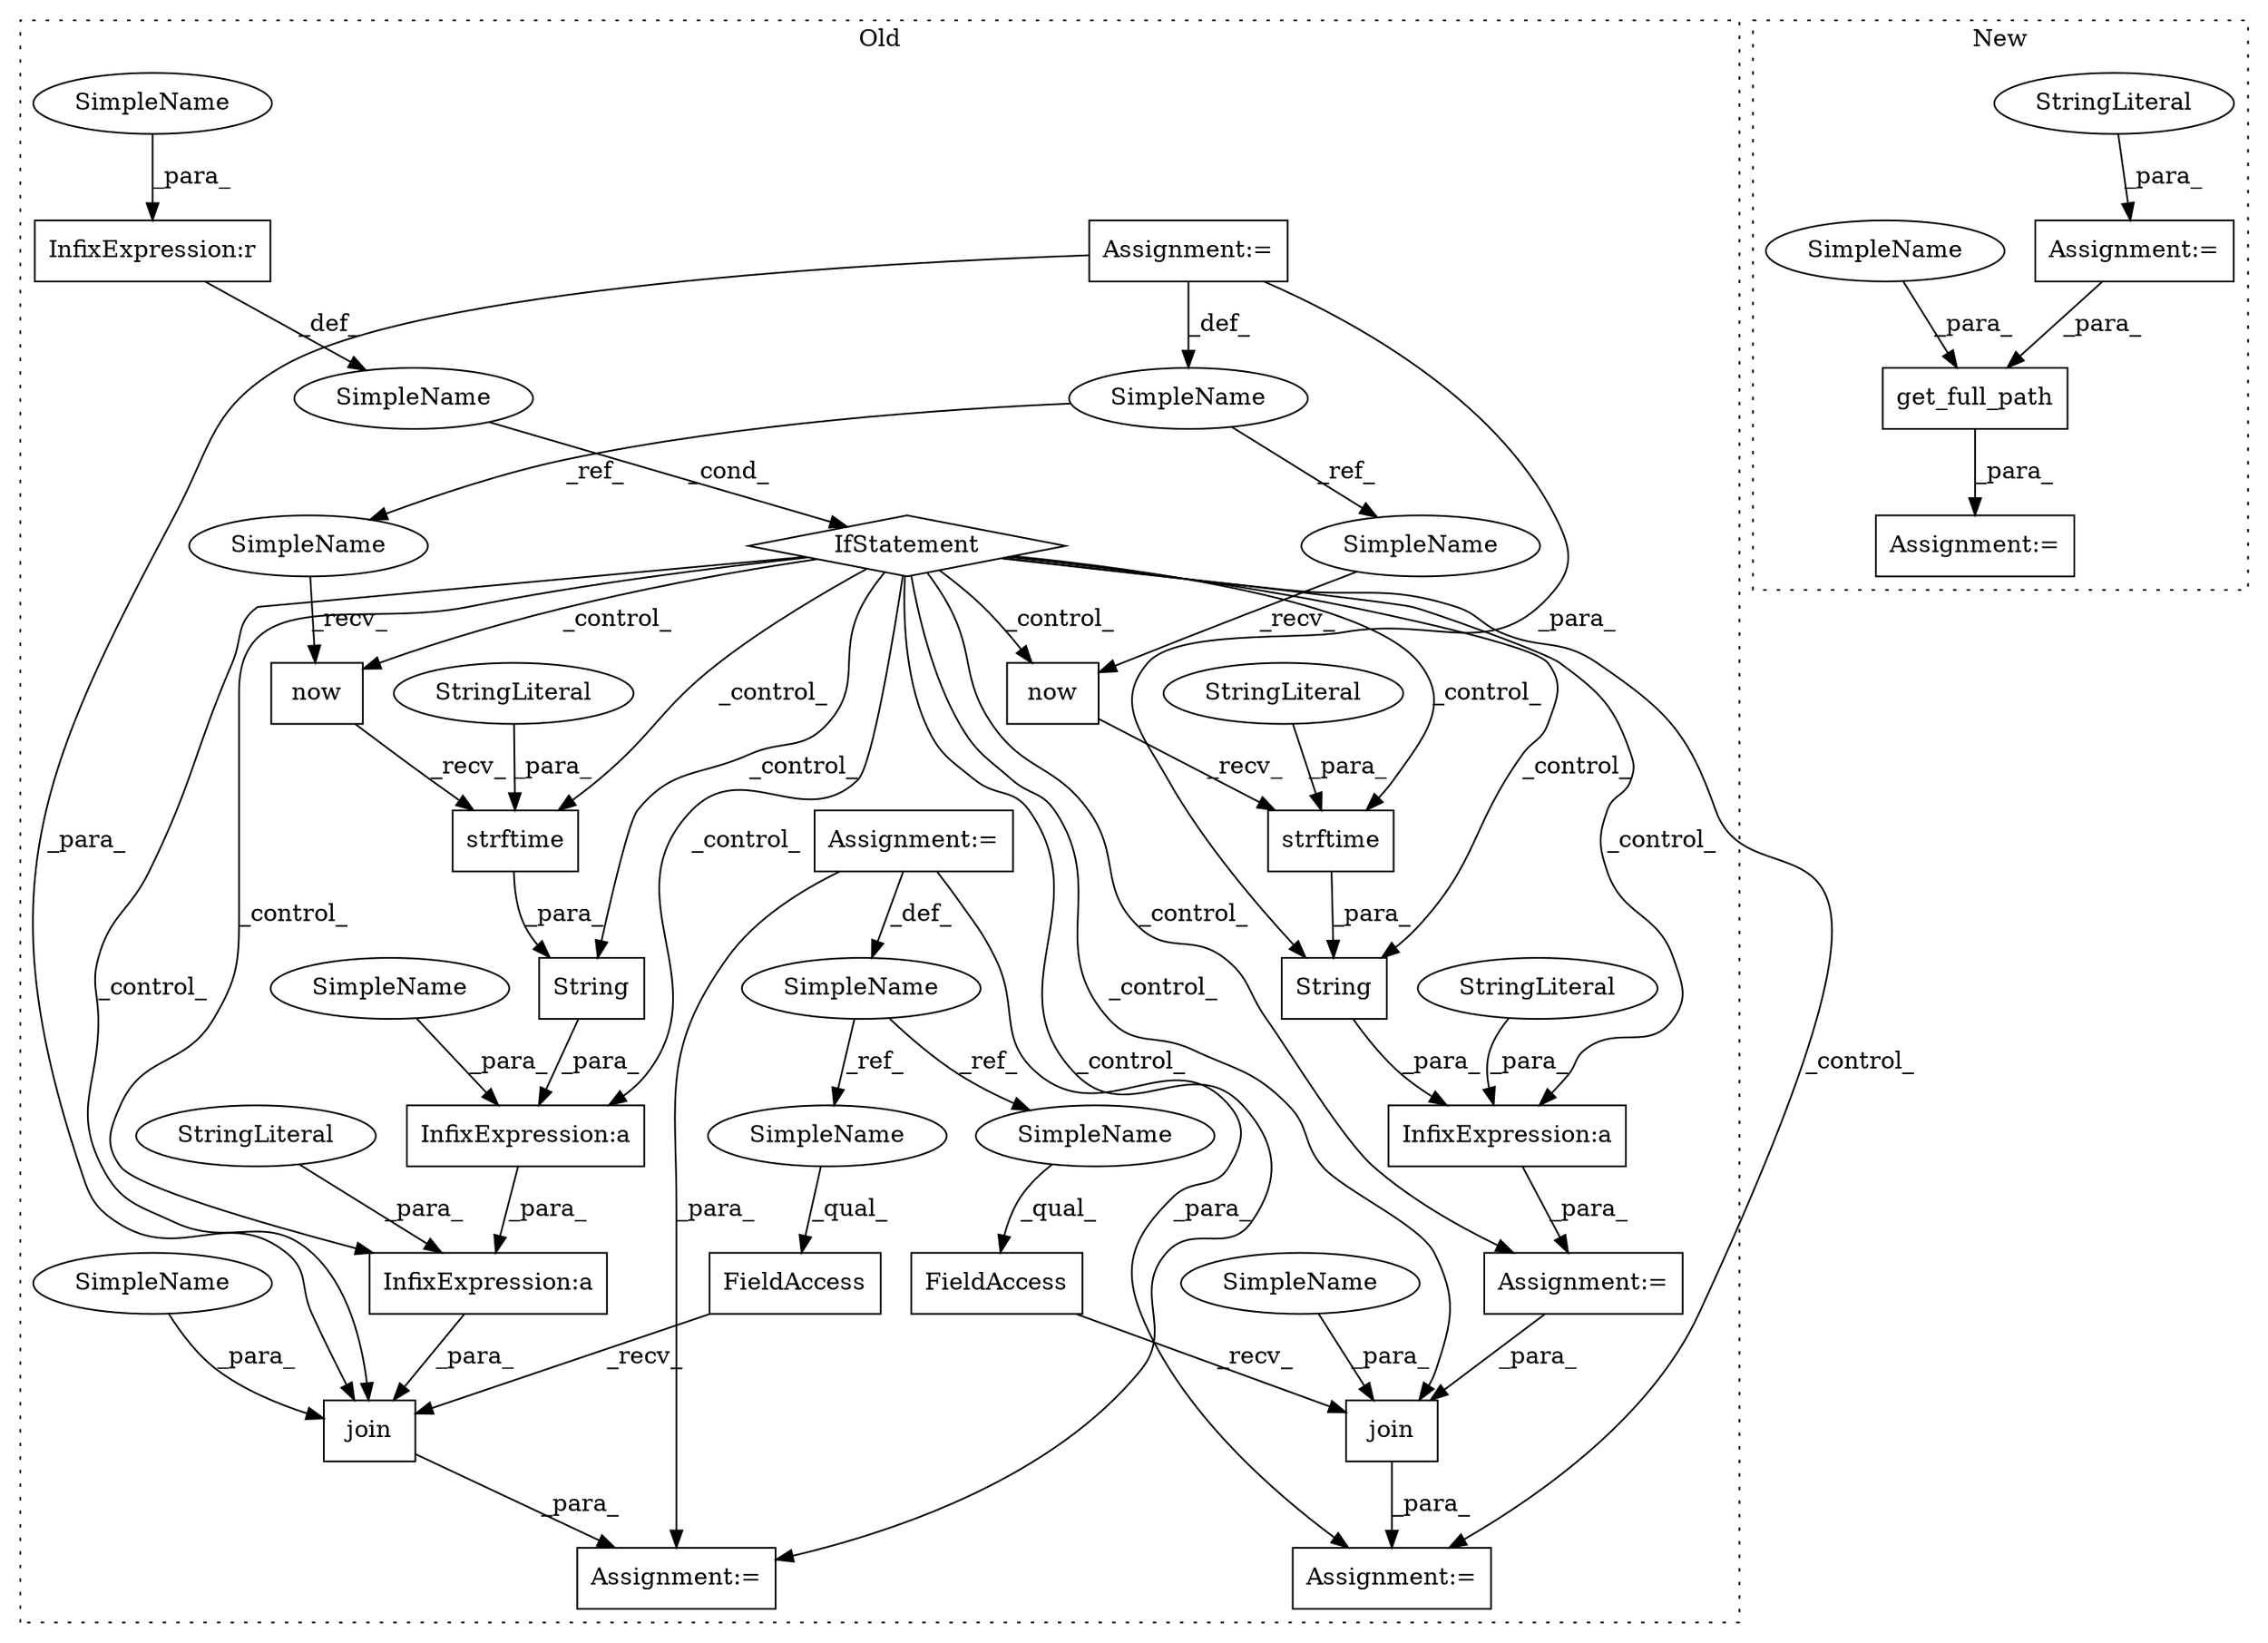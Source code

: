 digraph G {
subgraph cluster0 {
1 [label="String" a="32" s="645,696" l="7,1" shape="box"];
3 [label="InfixExpression:a" a="27" s="642" l="3" shape="box"];
4 [label="InfixExpression:a" a="27" s="698" l="3" shape="box"];
5 [label="InfixExpression:r" a="27" s="430" l="4" shape="box"];
6 [label="InfixExpression:a" a="27" s="511" l="3" shape="box"];
7 [label="strftime" a="32" s="667,695" l="9,1" shape="box"];
8 [label="now" a="32" s="661" l="5" shape="box"];
9 [label="strftime" a="32" s="481,509" l="9,1" shape="box"];
10 [label="SimpleName" a="42" s="177" l="8" shape="ellipse"];
11 [label="now" a="32" s="475" l="5" shape="box"];
12 [label="IfStatement" a="25" s="417,438" l="4,2" shape="diamond"];
13 [label="SimpleName" a="42" s="" l="" shape="ellipse"];
14 [label="join" a="32" s="616,710" l="5,1" shape="box"];
15 [label="join" a="32" s="550,575" l="5,1" shape="box"];
16 [label="FieldAccess" a="22" s="608" l="7" shape="box"];
17 [label="SimpleName" a="42" s="198" l="2" shape="ellipse"];
18 [label="FieldAccess" a="22" s="542" l="7" shape="box"];
19 [label="String" a="32" s="459,510" l="7,1" shape="box"];
20 [label="Assignment:=" a="7" s="457" l="1" shape="box"];
21 [label="Assignment:=" a="7" s="607" l="1" shape="box"];
22 [label="Assignment:=" a="7" s="198" l="2" shape="box"];
23 [label="Assignment:=" a="7" s="541" l="1" shape="box"];
25 [label="StringLiteral" a="45" s="490" l="19" shape="ellipse"];
26 [label="StringLiteral" a="45" s="514" l="9" shape="ellipse"];
28 [label="StringLiteral" a="45" s="701" l="9" shape="ellipse"];
30 [label="Assignment:=" a="7" s="177" l="8" shape="box"];
31 [label="StringLiteral" a="45" s="676" l="19" shape="ellipse"];
32 [label="SimpleName" a="42" s="633" l="9" shape="ellipse"];
33 [label="SimpleName" a="42" s="421" l="9" shape="ellipse"];
34 [label="SimpleName" a="42" s="555" l="10" shape="ellipse"];
35 [label="SimpleName" a="42" s="621" l="10" shape="ellipse"];
36 [label="SimpleName" a="42" s="652" l="8" shape="ellipse"];
37 [label="SimpleName" a="42" s="466" l="8" shape="ellipse"];
38 [label="SimpleName" a="42" s="542" l="2" shape="ellipse"];
39 [label="SimpleName" a="42" s="608" l="2" shape="ellipse"];
label = "Old";
style="dotted";
}
subgraph cluster1 {
2 [label="get_full_path" a="32" s="269,310" l="14,1" shape="box"];
24 [label="Assignment:=" a="7" s="243" l="1" shape="box"];
27 [label="StringLiteral" a="45" s="244" l="9" shape="ellipse"];
29 [label="Assignment:=" a="7" s="268" l="1" shape="box"];
40 [label="SimpleName" a="42" s="283" l="10" shape="ellipse"];
label = "New";
style="dotted";
}
1 -> 3 [label="_para_"];
2 -> 29 [label="_para_"];
3 -> 4 [label="_para_"];
4 -> 14 [label="_para_"];
5 -> 13 [label="_def_"];
6 -> 20 [label="_para_"];
7 -> 1 [label="_para_"];
8 -> 7 [label="_recv_"];
9 -> 19 [label="_para_"];
10 -> 37 [label="_ref_"];
10 -> 36 [label="_ref_"];
11 -> 9 [label="_recv_"];
12 -> 9 [label="_control_"];
12 -> 3 [label="_control_"];
12 -> 6 [label="_control_"];
12 -> 14 [label="_control_"];
12 -> 19 [label="_control_"];
12 -> 20 [label="_control_"];
12 -> 1 [label="_control_"];
12 -> 15 [label="_control_"];
12 -> 8 [label="_control_"];
12 -> 23 [label="_control_"];
12 -> 21 [label="_control_"];
12 -> 7 [label="_control_"];
12 -> 11 [label="_control_"];
12 -> 4 [label="_control_"];
13 -> 12 [label="_cond_"];
14 -> 21 [label="_para_"];
15 -> 23 [label="_para_"];
16 -> 14 [label="_recv_"];
17 -> 38 [label="_ref_"];
17 -> 39 [label="_ref_"];
18 -> 15 [label="_recv_"];
19 -> 6 [label="_para_"];
20 -> 15 [label="_para_"];
22 -> 23 [label="_para_"];
22 -> 17 [label="_def_"];
22 -> 21 [label="_para_"];
24 -> 2 [label="_para_"];
25 -> 9 [label="_para_"];
26 -> 6 [label="_para_"];
27 -> 24 [label="_para_"];
28 -> 4 [label="_para_"];
30 -> 14 [label="_para_"];
30 -> 19 [label="_para_"];
30 -> 10 [label="_def_"];
31 -> 7 [label="_para_"];
32 -> 3 [label="_para_"];
33 -> 5 [label="_para_"];
34 -> 15 [label="_para_"];
35 -> 14 [label="_para_"];
36 -> 8 [label="_recv_"];
37 -> 11 [label="_recv_"];
38 -> 18 [label="_qual_"];
39 -> 16 [label="_qual_"];
40 -> 2 [label="_para_"];
}